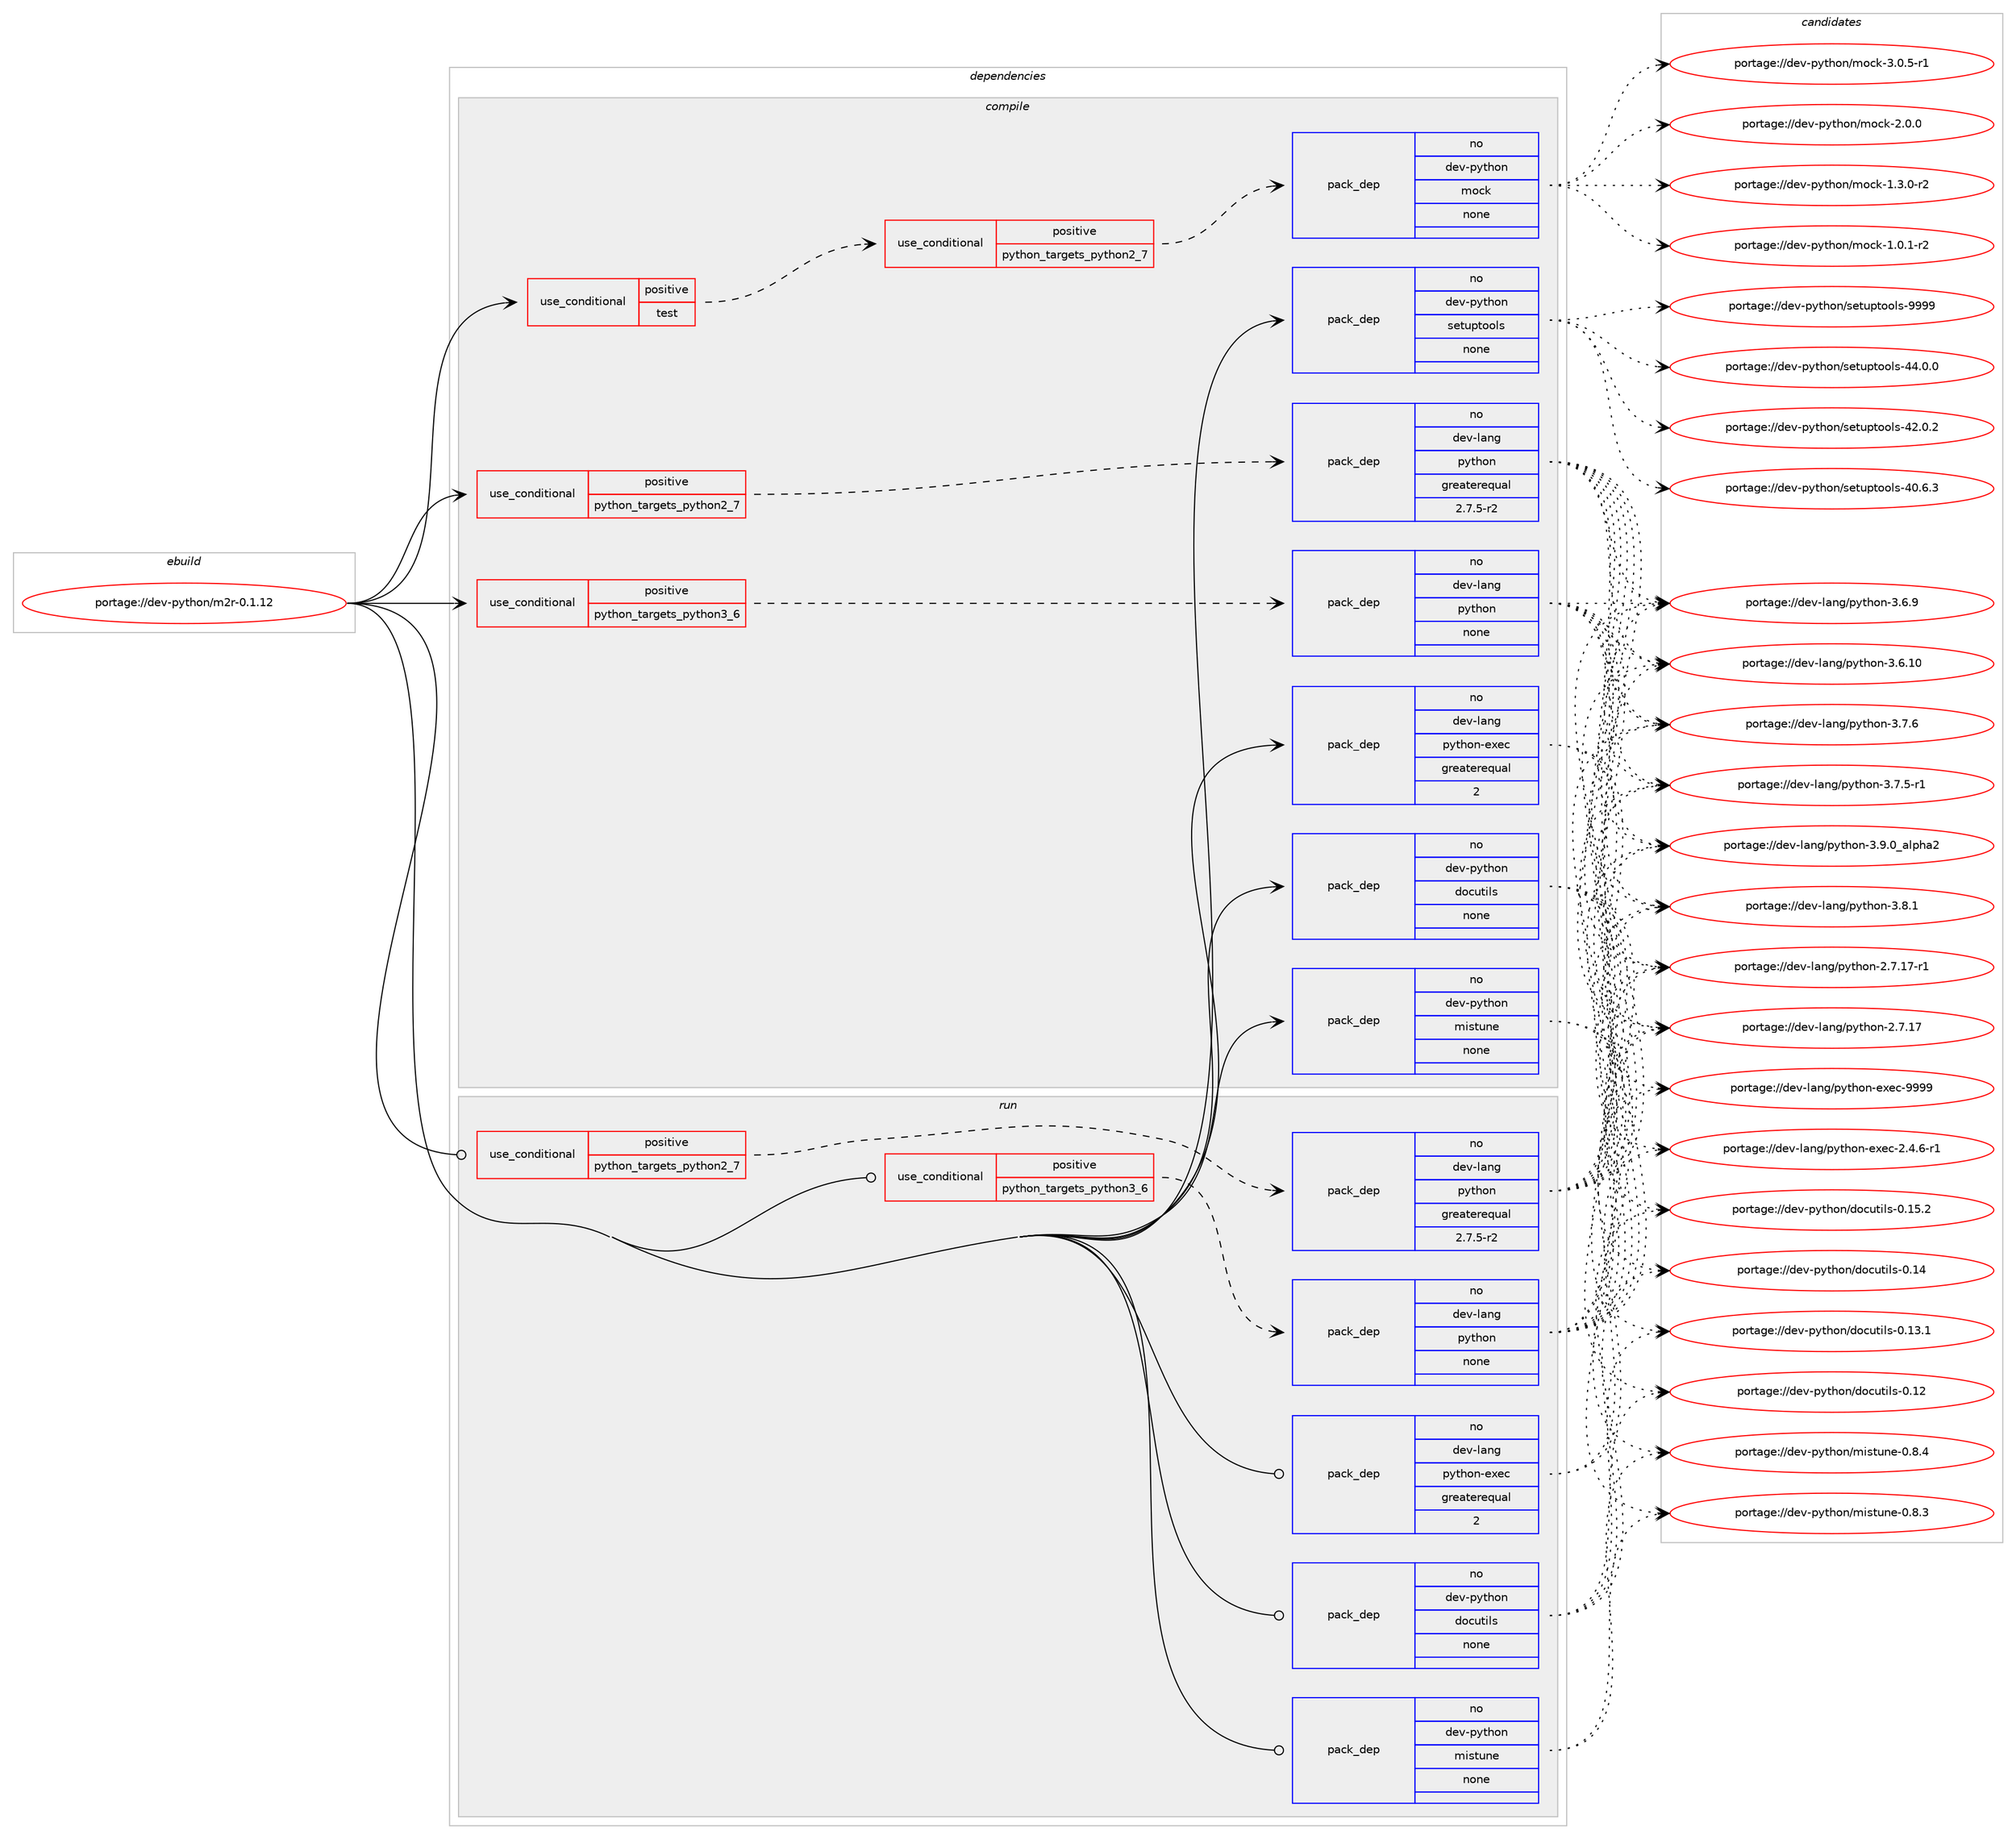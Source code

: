 digraph prolog {

# *************
# Graph options
# *************

newrank=true;
concentrate=true;
compound=true;
graph [rankdir=LR,fontname=Helvetica,fontsize=10,ranksep=1.5];#, ranksep=2.5, nodesep=0.2];
edge  [arrowhead=vee];
node  [fontname=Helvetica,fontsize=10];

# **********
# The ebuild
# **********

subgraph cluster_leftcol {
color=gray;
label=<<i>ebuild</i>>;
id [label="portage://dev-python/m2r-0.1.12", color=red, width=4, href="../dev-python/m2r-0.1.12.svg"];
}

# ****************
# The dependencies
# ****************

subgraph cluster_midcol {
color=gray;
label=<<i>dependencies</i>>;
subgraph cluster_compile {
fillcolor="#eeeeee";
style=filled;
label=<<i>compile</i>>;
subgraph cond113248 {
dependency451551 [label=<<TABLE BORDER="0" CELLBORDER="1" CELLSPACING="0" CELLPADDING="4"><TR><TD ROWSPAN="3" CELLPADDING="10">use_conditional</TD></TR><TR><TD>positive</TD></TR><TR><TD>python_targets_python2_7</TD></TR></TABLE>>, shape=none, color=red];
subgraph pack333323 {
dependency451552 [label=<<TABLE BORDER="0" CELLBORDER="1" CELLSPACING="0" CELLPADDING="4" WIDTH="220"><TR><TD ROWSPAN="6" CELLPADDING="30">pack_dep</TD></TR><TR><TD WIDTH="110">no</TD></TR><TR><TD>dev-lang</TD></TR><TR><TD>python</TD></TR><TR><TD>greaterequal</TD></TR><TR><TD>2.7.5-r2</TD></TR></TABLE>>, shape=none, color=blue];
}
dependency451551:e -> dependency451552:w [weight=20,style="dashed",arrowhead="vee"];
}
id:e -> dependency451551:w [weight=20,style="solid",arrowhead="vee"];
subgraph cond113249 {
dependency451553 [label=<<TABLE BORDER="0" CELLBORDER="1" CELLSPACING="0" CELLPADDING="4"><TR><TD ROWSPAN="3" CELLPADDING="10">use_conditional</TD></TR><TR><TD>positive</TD></TR><TR><TD>python_targets_python3_6</TD></TR></TABLE>>, shape=none, color=red];
subgraph pack333324 {
dependency451554 [label=<<TABLE BORDER="0" CELLBORDER="1" CELLSPACING="0" CELLPADDING="4" WIDTH="220"><TR><TD ROWSPAN="6" CELLPADDING="30">pack_dep</TD></TR><TR><TD WIDTH="110">no</TD></TR><TR><TD>dev-lang</TD></TR><TR><TD>python</TD></TR><TR><TD>none</TD></TR><TR><TD></TD></TR></TABLE>>, shape=none, color=blue];
}
dependency451553:e -> dependency451554:w [weight=20,style="dashed",arrowhead="vee"];
}
id:e -> dependency451553:w [weight=20,style="solid",arrowhead="vee"];
subgraph cond113250 {
dependency451555 [label=<<TABLE BORDER="0" CELLBORDER="1" CELLSPACING="0" CELLPADDING="4"><TR><TD ROWSPAN="3" CELLPADDING="10">use_conditional</TD></TR><TR><TD>positive</TD></TR><TR><TD>test</TD></TR></TABLE>>, shape=none, color=red];
subgraph cond113251 {
dependency451556 [label=<<TABLE BORDER="0" CELLBORDER="1" CELLSPACING="0" CELLPADDING="4"><TR><TD ROWSPAN="3" CELLPADDING="10">use_conditional</TD></TR><TR><TD>positive</TD></TR><TR><TD>python_targets_python2_7</TD></TR></TABLE>>, shape=none, color=red];
subgraph pack333325 {
dependency451557 [label=<<TABLE BORDER="0" CELLBORDER="1" CELLSPACING="0" CELLPADDING="4" WIDTH="220"><TR><TD ROWSPAN="6" CELLPADDING="30">pack_dep</TD></TR><TR><TD WIDTH="110">no</TD></TR><TR><TD>dev-python</TD></TR><TR><TD>mock</TD></TR><TR><TD>none</TD></TR><TR><TD></TD></TR></TABLE>>, shape=none, color=blue];
}
dependency451556:e -> dependency451557:w [weight=20,style="dashed",arrowhead="vee"];
}
dependency451555:e -> dependency451556:w [weight=20,style="dashed",arrowhead="vee"];
}
id:e -> dependency451555:w [weight=20,style="solid",arrowhead="vee"];
subgraph pack333326 {
dependency451558 [label=<<TABLE BORDER="0" CELLBORDER="1" CELLSPACING="0" CELLPADDING="4" WIDTH="220"><TR><TD ROWSPAN="6" CELLPADDING="30">pack_dep</TD></TR><TR><TD WIDTH="110">no</TD></TR><TR><TD>dev-lang</TD></TR><TR><TD>python-exec</TD></TR><TR><TD>greaterequal</TD></TR><TR><TD>2</TD></TR></TABLE>>, shape=none, color=blue];
}
id:e -> dependency451558:w [weight=20,style="solid",arrowhead="vee"];
subgraph pack333327 {
dependency451559 [label=<<TABLE BORDER="0" CELLBORDER="1" CELLSPACING="0" CELLPADDING="4" WIDTH="220"><TR><TD ROWSPAN="6" CELLPADDING="30">pack_dep</TD></TR><TR><TD WIDTH="110">no</TD></TR><TR><TD>dev-python</TD></TR><TR><TD>docutils</TD></TR><TR><TD>none</TD></TR><TR><TD></TD></TR></TABLE>>, shape=none, color=blue];
}
id:e -> dependency451559:w [weight=20,style="solid",arrowhead="vee"];
subgraph pack333328 {
dependency451560 [label=<<TABLE BORDER="0" CELLBORDER="1" CELLSPACING="0" CELLPADDING="4" WIDTH="220"><TR><TD ROWSPAN="6" CELLPADDING="30">pack_dep</TD></TR><TR><TD WIDTH="110">no</TD></TR><TR><TD>dev-python</TD></TR><TR><TD>mistune</TD></TR><TR><TD>none</TD></TR><TR><TD></TD></TR></TABLE>>, shape=none, color=blue];
}
id:e -> dependency451560:w [weight=20,style="solid",arrowhead="vee"];
subgraph pack333329 {
dependency451561 [label=<<TABLE BORDER="0" CELLBORDER="1" CELLSPACING="0" CELLPADDING="4" WIDTH="220"><TR><TD ROWSPAN="6" CELLPADDING="30">pack_dep</TD></TR><TR><TD WIDTH="110">no</TD></TR><TR><TD>dev-python</TD></TR><TR><TD>setuptools</TD></TR><TR><TD>none</TD></TR><TR><TD></TD></TR></TABLE>>, shape=none, color=blue];
}
id:e -> dependency451561:w [weight=20,style="solid",arrowhead="vee"];
}
subgraph cluster_compileandrun {
fillcolor="#eeeeee";
style=filled;
label=<<i>compile and run</i>>;
}
subgraph cluster_run {
fillcolor="#eeeeee";
style=filled;
label=<<i>run</i>>;
subgraph cond113252 {
dependency451562 [label=<<TABLE BORDER="0" CELLBORDER="1" CELLSPACING="0" CELLPADDING="4"><TR><TD ROWSPAN="3" CELLPADDING="10">use_conditional</TD></TR><TR><TD>positive</TD></TR><TR><TD>python_targets_python2_7</TD></TR></TABLE>>, shape=none, color=red];
subgraph pack333330 {
dependency451563 [label=<<TABLE BORDER="0" CELLBORDER="1" CELLSPACING="0" CELLPADDING="4" WIDTH="220"><TR><TD ROWSPAN="6" CELLPADDING="30">pack_dep</TD></TR><TR><TD WIDTH="110">no</TD></TR><TR><TD>dev-lang</TD></TR><TR><TD>python</TD></TR><TR><TD>greaterequal</TD></TR><TR><TD>2.7.5-r2</TD></TR></TABLE>>, shape=none, color=blue];
}
dependency451562:e -> dependency451563:w [weight=20,style="dashed",arrowhead="vee"];
}
id:e -> dependency451562:w [weight=20,style="solid",arrowhead="odot"];
subgraph cond113253 {
dependency451564 [label=<<TABLE BORDER="0" CELLBORDER="1" CELLSPACING="0" CELLPADDING="4"><TR><TD ROWSPAN="3" CELLPADDING="10">use_conditional</TD></TR><TR><TD>positive</TD></TR><TR><TD>python_targets_python3_6</TD></TR></TABLE>>, shape=none, color=red];
subgraph pack333331 {
dependency451565 [label=<<TABLE BORDER="0" CELLBORDER="1" CELLSPACING="0" CELLPADDING="4" WIDTH="220"><TR><TD ROWSPAN="6" CELLPADDING="30">pack_dep</TD></TR><TR><TD WIDTH="110">no</TD></TR><TR><TD>dev-lang</TD></TR><TR><TD>python</TD></TR><TR><TD>none</TD></TR><TR><TD></TD></TR></TABLE>>, shape=none, color=blue];
}
dependency451564:e -> dependency451565:w [weight=20,style="dashed",arrowhead="vee"];
}
id:e -> dependency451564:w [weight=20,style="solid",arrowhead="odot"];
subgraph pack333332 {
dependency451566 [label=<<TABLE BORDER="0" CELLBORDER="1" CELLSPACING="0" CELLPADDING="4" WIDTH="220"><TR><TD ROWSPAN="6" CELLPADDING="30">pack_dep</TD></TR><TR><TD WIDTH="110">no</TD></TR><TR><TD>dev-lang</TD></TR><TR><TD>python-exec</TD></TR><TR><TD>greaterequal</TD></TR><TR><TD>2</TD></TR></TABLE>>, shape=none, color=blue];
}
id:e -> dependency451566:w [weight=20,style="solid",arrowhead="odot"];
subgraph pack333333 {
dependency451567 [label=<<TABLE BORDER="0" CELLBORDER="1" CELLSPACING="0" CELLPADDING="4" WIDTH="220"><TR><TD ROWSPAN="6" CELLPADDING="30">pack_dep</TD></TR><TR><TD WIDTH="110">no</TD></TR><TR><TD>dev-python</TD></TR><TR><TD>docutils</TD></TR><TR><TD>none</TD></TR><TR><TD></TD></TR></TABLE>>, shape=none, color=blue];
}
id:e -> dependency451567:w [weight=20,style="solid",arrowhead="odot"];
subgraph pack333334 {
dependency451568 [label=<<TABLE BORDER="0" CELLBORDER="1" CELLSPACING="0" CELLPADDING="4" WIDTH="220"><TR><TD ROWSPAN="6" CELLPADDING="30">pack_dep</TD></TR><TR><TD WIDTH="110">no</TD></TR><TR><TD>dev-python</TD></TR><TR><TD>mistune</TD></TR><TR><TD>none</TD></TR><TR><TD></TD></TR></TABLE>>, shape=none, color=blue];
}
id:e -> dependency451568:w [weight=20,style="solid",arrowhead="odot"];
}
}

# **************
# The candidates
# **************

subgraph cluster_choices {
rank=same;
color=gray;
label=<<i>candidates</i>>;

subgraph choice333323 {
color=black;
nodesep=1;
choice10010111845108971101034711212111610411111045514657464895971081121049750 [label="portage://dev-lang/python-3.9.0_alpha2", color=red, width=4,href="../dev-lang/python-3.9.0_alpha2.svg"];
choice100101118451089711010347112121116104111110455146564649 [label="portage://dev-lang/python-3.8.1", color=red, width=4,href="../dev-lang/python-3.8.1.svg"];
choice100101118451089711010347112121116104111110455146554654 [label="portage://dev-lang/python-3.7.6", color=red, width=4,href="../dev-lang/python-3.7.6.svg"];
choice1001011184510897110103471121211161041111104551465546534511449 [label="portage://dev-lang/python-3.7.5-r1", color=red, width=4,href="../dev-lang/python-3.7.5-r1.svg"];
choice100101118451089711010347112121116104111110455146544657 [label="portage://dev-lang/python-3.6.9", color=red, width=4,href="../dev-lang/python-3.6.9.svg"];
choice10010111845108971101034711212111610411111045514654464948 [label="portage://dev-lang/python-3.6.10", color=red, width=4,href="../dev-lang/python-3.6.10.svg"];
choice100101118451089711010347112121116104111110455046554649554511449 [label="portage://dev-lang/python-2.7.17-r1", color=red, width=4,href="../dev-lang/python-2.7.17-r1.svg"];
choice10010111845108971101034711212111610411111045504655464955 [label="portage://dev-lang/python-2.7.17", color=red, width=4,href="../dev-lang/python-2.7.17.svg"];
dependency451552:e -> choice10010111845108971101034711212111610411111045514657464895971081121049750:w [style=dotted,weight="100"];
dependency451552:e -> choice100101118451089711010347112121116104111110455146564649:w [style=dotted,weight="100"];
dependency451552:e -> choice100101118451089711010347112121116104111110455146554654:w [style=dotted,weight="100"];
dependency451552:e -> choice1001011184510897110103471121211161041111104551465546534511449:w [style=dotted,weight="100"];
dependency451552:e -> choice100101118451089711010347112121116104111110455146544657:w [style=dotted,weight="100"];
dependency451552:e -> choice10010111845108971101034711212111610411111045514654464948:w [style=dotted,weight="100"];
dependency451552:e -> choice100101118451089711010347112121116104111110455046554649554511449:w [style=dotted,weight="100"];
dependency451552:e -> choice10010111845108971101034711212111610411111045504655464955:w [style=dotted,weight="100"];
}
subgraph choice333324 {
color=black;
nodesep=1;
choice10010111845108971101034711212111610411111045514657464895971081121049750 [label="portage://dev-lang/python-3.9.0_alpha2", color=red, width=4,href="../dev-lang/python-3.9.0_alpha2.svg"];
choice100101118451089711010347112121116104111110455146564649 [label="portage://dev-lang/python-3.8.1", color=red, width=4,href="../dev-lang/python-3.8.1.svg"];
choice100101118451089711010347112121116104111110455146554654 [label="portage://dev-lang/python-3.7.6", color=red, width=4,href="../dev-lang/python-3.7.6.svg"];
choice1001011184510897110103471121211161041111104551465546534511449 [label="portage://dev-lang/python-3.7.5-r1", color=red, width=4,href="../dev-lang/python-3.7.5-r1.svg"];
choice100101118451089711010347112121116104111110455146544657 [label="portage://dev-lang/python-3.6.9", color=red, width=4,href="../dev-lang/python-3.6.9.svg"];
choice10010111845108971101034711212111610411111045514654464948 [label="portage://dev-lang/python-3.6.10", color=red, width=4,href="../dev-lang/python-3.6.10.svg"];
choice100101118451089711010347112121116104111110455046554649554511449 [label="portage://dev-lang/python-2.7.17-r1", color=red, width=4,href="../dev-lang/python-2.7.17-r1.svg"];
choice10010111845108971101034711212111610411111045504655464955 [label="portage://dev-lang/python-2.7.17", color=red, width=4,href="../dev-lang/python-2.7.17.svg"];
dependency451554:e -> choice10010111845108971101034711212111610411111045514657464895971081121049750:w [style=dotted,weight="100"];
dependency451554:e -> choice100101118451089711010347112121116104111110455146564649:w [style=dotted,weight="100"];
dependency451554:e -> choice100101118451089711010347112121116104111110455146554654:w [style=dotted,weight="100"];
dependency451554:e -> choice1001011184510897110103471121211161041111104551465546534511449:w [style=dotted,weight="100"];
dependency451554:e -> choice100101118451089711010347112121116104111110455146544657:w [style=dotted,weight="100"];
dependency451554:e -> choice10010111845108971101034711212111610411111045514654464948:w [style=dotted,weight="100"];
dependency451554:e -> choice100101118451089711010347112121116104111110455046554649554511449:w [style=dotted,weight="100"];
dependency451554:e -> choice10010111845108971101034711212111610411111045504655464955:w [style=dotted,weight="100"];
}
subgraph choice333325 {
color=black;
nodesep=1;
choice1001011184511212111610411111047109111991074551464846534511449 [label="portage://dev-python/mock-3.0.5-r1", color=red, width=4,href="../dev-python/mock-3.0.5-r1.svg"];
choice100101118451121211161041111104710911199107455046484648 [label="portage://dev-python/mock-2.0.0", color=red, width=4,href="../dev-python/mock-2.0.0.svg"];
choice1001011184511212111610411111047109111991074549465146484511450 [label="portage://dev-python/mock-1.3.0-r2", color=red, width=4,href="../dev-python/mock-1.3.0-r2.svg"];
choice1001011184511212111610411111047109111991074549464846494511450 [label="portage://dev-python/mock-1.0.1-r2", color=red, width=4,href="../dev-python/mock-1.0.1-r2.svg"];
dependency451557:e -> choice1001011184511212111610411111047109111991074551464846534511449:w [style=dotted,weight="100"];
dependency451557:e -> choice100101118451121211161041111104710911199107455046484648:w [style=dotted,weight="100"];
dependency451557:e -> choice1001011184511212111610411111047109111991074549465146484511450:w [style=dotted,weight="100"];
dependency451557:e -> choice1001011184511212111610411111047109111991074549464846494511450:w [style=dotted,weight="100"];
}
subgraph choice333326 {
color=black;
nodesep=1;
choice10010111845108971101034711212111610411111045101120101994557575757 [label="portage://dev-lang/python-exec-9999", color=red, width=4,href="../dev-lang/python-exec-9999.svg"];
choice10010111845108971101034711212111610411111045101120101994550465246544511449 [label="portage://dev-lang/python-exec-2.4.6-r1", color=red, width=4,href="../dev-lang/python-exec-2.4.6-r1.svg"];
dependency451558:e -> choice10010111845108971101034711212111610411111045101120101994557575757:w [style=dotted,weight="100"];
dependency451558:e -> choice10010111845108971101034711212111610411111045101120101994550465246544511449:w [style=dotted,weight="100"];
}
subgraph choice333327 {
color=black;
nodesep=1;
choice10010111845112121116104111110471001119911711610510811545484649534650 [label="portage://dev-python/docutils-0.15.2", color=red, width=4,href="../dev-python/docutils-0.15.2.svg"];
choice1001011184511212111610411111047100111991171161051081154548464952 [label="portage://dev-python/docutils-0.14", color=red, width=4,href="../dev-python/docutils-0.14.svg"];
choice10010111845112121116104111110471001119911711610510811545484649514649 [label="portage://dev-python/docutils-0.13.1", color=red, width=4,href="../dev-python/docutils-0.13.1.svg"];
choice1001011184511212111610411111047100111991171161051081154548464950 [label="portage://dev-python/docutils-0.12", color=red, width=4,href="../dev-python/docutils-0.12.svg"];
dependency451559:e -> choice10010111845112121116104111110471001119911711610510811545484649534650:w [style=dotted,weight="100"];
dependency451559:e -> choice1001011184511212111610411111047100111991171161051081154548464952:w [style=dotted,weight="100"];
dependency451559:e -> choice10010111845112121116104111110471001119911711610510811545484649514649:w [style=dotted,weight="100"];
dependency451559:e -> choice1001011184511212111610411111047100111991171161051081154548464950:w [style=dotted,weight="100"];
}
subgraph choice333328 {
color=black;
nodesep=1;
choice1001011184511212111610411111047109105115116117110101454846564652 [label="portage://dev-python/mistune-0.8.4", color=red, width=4,href="../dev-python/mistune-0.8.4.svg"];
choice1001011184511212111610411111047109105115116117110101454846564651 [label="portage://dev-python/mistune-0.8.3", color=red, width=4,href="../dev-python/mistune-0.8.3.svg"];
dependency451560:e -> choice1001011184511212111610411111047109105115116117110101454846564652:w [style=dotted,weight="100"];
dependency451560:e -> choice1001011184511212111610411111047109105115116117110101454846564651:w [style=dotted,weight="100"];
}
subgraph choice333329 {
color=black;
nodesep=1;
choice10010111845112121116104111110471151011161171121161111111081154557575757 [label="portage://dev-python/setuptools-9999", color=red, width=4,href="../dev-python/setuptools-9999.svg"];
choice100101118451121211161041111104711510111611711211611111110811545525246484648 [label="portage://dev-python/setuptools-44.0.0", color=red, width=4,href="../dev-python/setuptools-44.0.0.svg"];
choice100101118451121211161041111104711510111611711211611111110811545525046484650 [label="portage://dev-python/setuptools-42.0.2", color=red, width=4,href="../dev-python/setuptools-42.0.2.svg"];
choice100101118451121211161041111104711510111611711211611111110811545524846544651 [label="portage://dev-python/setuptools-40.6.3", color=red, width=4,href="../dev-python/setuptools-40.6.3.svg"];
dependency451561:e -> choice10010111845112121116104111110471151011161171121161111111081154557575757:w [style=dotted,weight="100"];
dependency451561:e -> choice100101118451121211161041111104711510111611711211611111110811545525246484648:w [style=dotted,weight="100"];
dependency451561:e -> choice100101118451121211161041111104711510111611711211611111110811545525046484650:w [style=dotted,weight="100"];
dependency451561:e -> choice100101118451121211161041111104711510111611711211611111110811545524846544651:w [style=dotted,weight="100"];
}
subgraph choice333330 {
color=black;
nodesep=1;
choice10010111845108971101034711212111610411111045514657464895971081121049750 [label="portage://dev-lang/python-3.9.0_alpha2", color=red, width=4,href="../dev-lang/python-3.9.0_alpha2.svg"];
choice100101118451089711010347112121116104111110455146564649 [label="portage://dev-lang/python-3.8.1", color=red, width=4,href="../dev-lang/python-3.8.1.svg"];
choice100101118451089711010347112121116104111110455146554654 [label="portage://dev-lang/python-3.7.6", color=red, width=4,href="../dev-lang/python-3.7.6.svg"];
choice1001011184510897110103471121211161041111104551465546534511449 [label="portage://dev-lang/python-3.7.5-r1", color=red, width=4,href="../dev-lang/python-3.7.5-r1.svg"];
choice100101118451089711010347112121116104111110455146544657 [label="portage://dev-lang/python-3.6.9", color=red, width=4,href="../dev-lang/python-3.6.9.svg"];
choice10010111845108971101034711212111610411111045514654464948 [label="portage://dev-lang/python-3.6.10", color=red, width=4,href="../dev-lang/python-3.6.10.svg"];
choice100101118451089711010347112121116104111110455046554649554511449 [label="portage://dev-lang/python-2.7.17-r1", color=red, width=4,href="../dev-lang/python-2.7.17-r1.svg"];
choice10010111845108971101034711212111610411111045504655464955 [label="portage://dev-lang/python-2.7.17", color=red, width=4,href="../dev-lang/python-2.7.17.svg"];
dependency451563:e -> choice10010111845108971101034711212111610411111045514657464895971081121049750:w [style=dotted,weight="100"];
dependency451563:e -> choice100101118451089711010347112121116104111110455146564649:w [style=dotted,weight="100"];
dependency451563:e -> choice100101118451089711010347112121116104111110455146554654:w [style=dotted,weight="100"];
dependency451563:e -> choice1001011184510897110103471121211161041111104551465546534511449:w [style=dotted,weight="100"];
dependency451563:e -> choice100101118451089711010347112121116104111110455146544657:w [style=dotted,weight="100"];
dependency451563:e -> choice10010111845108971101034711212111610411111045514654464948:w [style=dotted,weight="100"];
dependency451563:e -> choice100101118451089711010347112121116104111110455046554649554511449:w [style=dotted,weight="100"];
dependency451563:e -> choice10010111845108971101034711212111610411111045504655464955:w [style=dotted,weight="100"];
}
subgraph choice333331 {
color=black;
nodesep=1;
choice10010111845108971101034711212111610411111045514657464895971081121049750 [label="portage://dev-lang/python-3.9.0_alpha2", color=red, width=4,href="../dev-lang/python-3.9.0_alpha2.svg"];
choice100101118451089711010347112121116104111110455146564649 [label="portage://dev-lang/python-3.8.1", color=red, width=4,href="../dev-lang/python-3.8.1.svg"];
choice100101118451089711010347112121116104111110455146554654 [label="portage://dev-lang/python-3.7.6", color=red, width=4,href="../dev-lang/python-3.7.6.svg"];
choice1001011184510897110103471121211161041111104551465546534511449 [label="portage://dev-lang/python-3.7.5-r1", color=red, width=4,href="../dev-lang/python-3.7.5-r1.svg"];
choice100101118451089711010347112121116104111110455146544657 [label="portage://dev-lang/python-3.6.9", color=red, width=4,href="../dev-lang/python-3.6.9.svg"];
choice10010111845108971101034711212111610411111045514654464948 [label="portage://dev-lang/python-3.6.10", color=red, width=4,href="../dev-lang/python-3.6.10.svg"];
choice100101118451089711010347112121116104111110455046554649554511449 [label="portage://dev-lang/python-2.7.17-r1", color=red, width=4,href="../dev-lang/python-2.7.17-r1.svg"];
choice10010111845108971101034711212111610411111045504655464955 [label="portage://dev-lang/python-2.7.17", color=red, width=4,href="../dev-lang/python-2.7.17.svg"];
dependency451565:e -> choice10010111845108971101034711212111610411111045514657464895971081121049750:w [style=dotted,weight="100"];
dependency451565:e -> choice100101118451089711010347112121116104111110455146564649:w [style=dotted,weight="100"];
dependency451565:e -> choice100101118451089711010347112121116104111110455146554654:w [style=dotted,weight="100"];
dependency451565:e -> choice1001011184510897110103471121211161041111104551465546534511449:w [style=dotted,weight="100"];
dependency451565:e -> choice100101118451089711010347112121116104111110455146544657:w [style=dotted,weight="100"];
dependency451565:e -> choice10010111845108971101034711212111610411111045514654464948:w [style=dotted,weight="100"];
dependency451565:e -> choice100101118451089711010347112121116104111110455046554649554511449:w [style=dotted,weight="100"];
dependency451565:e -> choice10010111845108971101034711212111610411111045504655464955:w [style=dotted,weight="100"];
}
subgraph choice333332 {
color=black;
nodesep=1;
choice10010111845108971101034711212111610411111045101120101994557575757 [label="portage://dev-lang/python-exec-9999", color=red, width=4,href="../dev-lang/python-exec-9999.svg"];
choice10010111845108971101034711212111610411111045101120101994550465246544511449 [label="portage://dev-lang/python-exec-2.4.6-r1", color=red, width=4,href="../dev-lang/python-exec-2.4.6-r1.svg"];
dependency451566:e -> choice10010111845108971101034711212111610411111045101120101994557575757:w [style=dotted,weight="100"];
dependency451566:e -> choice10010111845108971101034711212111610411111045101120101994550465246544511449:w [style=dotted,weight="100"];
}
subgraph choice333333 {
color=black;
nodesep=1;
choice10010111845112121116104111110471001119911711610510811545484649534650 [label="portage://dev-python/docutils-0.15.2", color=red, width=4,href="../dev-python/docutils-0.15.2.svg"];
choice1001011184511212111610411111047100111991171161051081154548464952 [label="portage://dev-python/docutils-0.14", color=red, width=4,href="../dev-python/docutils-0.14.svg"];
choice10010111845112121116104111110471001119911711610510811545484649514649 [label="portage://dev-python/docutils-0.13.1", color=red, width=4,href="../dev-python/docutils-0.13.1.svg"];
choice1001011184511212111610411111047100111991171161051081154548464950 [label="portage://dev-python/docutils-0.12", color=red, width=4,href="../dev-python/docutils-0.12.svg"];
dependency451567:e -> choice10010111845112121116104111110471001119911711610510811545484649534650:w [style=dotted,weight="100"];
dependency451567:e -> choice1001011184511212111610411111047100111991171161051081154548464952:w [style=dotted,weight="100"];
dependency451567:e -> choice10010111845112121116104111110471001119911711610510811545484649514649:w [style=dotted,weight="100"];
dependency451567:e -> choice1001011184511212111610411111047100111991171161051081154548464950:w [style=dotted,weight="100"];
}
subgraph choice333334 {
color=black;
nodesep=1;
choice1001011184511212111610411111047109105115116117110101454846564652 [label="portage://dev-python/mistune-0.8.4", color=red, width=4,href="../dev-python/mistune-0.8.4.svg"];
choice1001011184511212111610411111047109105115116117110101454846564651 [label="portage://dev-python/mistune-0.8.3", color=red, width=4,href="../dev-python/mistune-0.8.3.svg"];
dependency451568:e -> choice1001011184511212111610411111047109105115116117110101454846564652:w [style=dotted,weight="100"];
dependency451568:e -> choice1001011184511212111610411111047109105115116117110101454846564651:w [style=dotted,weight="100"];
}
}

}
